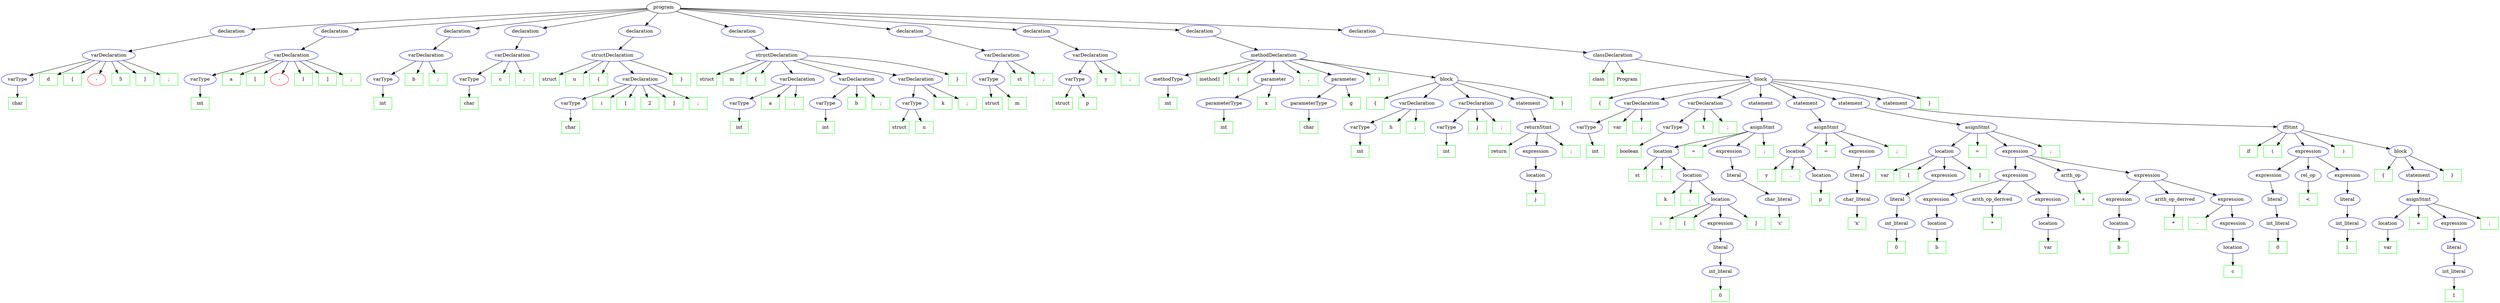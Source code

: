// gramatic
digraph Gramatica {
	0 [label=program]
	1 [label=declaration color=blue shape=ellipse]
	0 -> 1
	2 [label=varDeclaration color=blue shape=ellipse]
	1 -> 2
	3 [label=varType color=blue shape=ellipse]
	2 -> 3
	4 [label=char color=green shape=rectangle]
	3 -> 4
	5 [label=d color=green shape=rectangle]
	2 -> 5
	6 [label="[" color=green shape=rectangle]
	2 -> 6
	7 [label="-" color=red shape=ellipse]
	2 -> 7
	8 [label=5 color=green shape=rectangle]
	2 -> 8
	9 [label="]" color=green shape=rectangle]
	2 -> 9
	10 [label=";" color=green shape=rectangle]
	2 -> 10
	11 [label=declaration color=blue shape=ellipse]
	0 -> 11
	12 [label=varDeclaration color=blue shape=ellipse]
	11 -> 12
	13 [label=varType color=blue shape=ellipse]
	12 -> 13
	14 [label=int color=green shape=rectangle]
	13 -> 14
	15 [label=a color=green shape=rectangle]
	12 -> 15
	16 [label="[" color=green shape=rectangle]
	12 -> 16
	17 [label="-" color=red shape=ellipse]
	12 -> 17
	18 [label=1 color=green shape=rectangle]
	12 -> 18
	19 [label="]" color=green shape=rectangle]
	12 -> 19
	20 [label=";" color=green shape=rectangle]
	12 -> 20
	21 [label=declaration color=blue shape=ellipse]
	0 -> 21
	22 [label=varDeclaration color=blue shape=ellipse]
	21 -> 22
	23 [label=varType color=blue shape=ellipse]
	22 -> 23
	24 [label=int color=green shape=rectangle]
	23 -> 24
	25 [label=b color=green shape=rectangle]
	22 -> 25
	26 [label=";" color=green shape=rectangle]
	22 -> 26
	27 [label=declaration color=blue shape=ellipse]
	0 -> 27
	28 [label=varDeclaration color=blue shape=ellipse]
	27 -> 28
	29 [label=varType color=blue shape=ellipse]
	28 -> 29
	30 [label=char color=green shape=rectangle]
	29 -> 30
	31 [label=c color=green shape=rectangle]
	28 -> 31
	32 [label=";" color=green shape=rectangle]
	28 -> 32
	33 [label=declaration color=blue shape=ellipse]
	0 -> 33
	34 [label=structDeclaration color=blue shape=ellipse]
	33 -> 34
	35 [label=struct color=green shape=rectangle]
	34 -> 35
	36 [label=u color=green shape=rectangle]
	34 -> 36
	37 [label="{" color=green shape=rectangle]
	34 -> 37
	38 [label=varDeclaration color=blue shape=ellipse]
	34 -> 38
	39 [label=varType color=blue shape=ellipse]
	38 -> 39
	40 [label=char color=green shape=rectangle]
	39 -> 40
	41 [label=i color=green shape=rectangle]
	38 -> 41
	42 [label="[" color=green shape=rectangle]
	38 -> 42
	43 [label=2 color=green shape=rectangle]
	38 -> 43
	44 [label="]" color=green shape=rectangle]
	38 -> 44
	45 [label=";" color=green shape=rectangle]
	38 -> 45
	46 [label="}" color=green shape=rectangle]
	34 -> 46
	47 [label=declaration color=blue shape=ellipse]
	0 -> 47
	48 [label=structDeclaration color=blue shape=ellipse]
	47 -> 48
	49 [label=struct color=green shape=rectangle]
	48 -> 49
	50 [label=m color=green shape=rectangle]
	48 -> 50
	51 [label="{" color=green shape=rectangle]
	48 -> 51
	52 [label=varDeclaration color=blue shape=ellipse]
	48 -> 52
	53 [label=varType color=blue shape=ellipse]
	52 -> 53
	54 [label=int color=green shape=rectangle]
	53 -> 54
	55 [label=a color=green shape=rectangle]
	52 -> 55
	56 [label=";" color=green shape=rectangle]
	52 -> 56
	57 [label=varDeclaration color=blue shape=ellipse]
	48 -> 57
	58 [label=varType color=blue shape=ellipse]
	57 -> 58
	59 [label=int color=green shape=rectangle]
	58 -> 59
	60 [label=b color=green shape=rectangle]
	57 -> 60
	61 [label=";" color=green shape=rectangle]
	57 -> 61
	62 [label=varDeclaration color=blue shape=ellipse]
	48 -> 62
	63 [label=varType color=blue shape=ellipse]
	62 -> 63
	64 [label=struct color=green shape=rectangle]
	63 -> 64
	65 [label=u color=green shape=rectangle]
	63 -> 65
	66 [label=k color=green shape=rectangle]
	62 -> 66
	67 [label=";" color=green shape=rectangle]
	62 -> 67
	68 [label="}" color=green shape=rectangle]
	48 -> 68
	69 [label=declaration color=blue shape=ellipse]
	0 -> 69
	70 [label=varDeclaration color=blue shape=ellipse]
	69 -> 70
	71 [label=varType color=blue shape=ellipse]
	70 -> 71
	72 [label=struct color=green shape=rectangle]
	71 -> 72
	73 [label=m color=green shape=rectangle]
	71 -> 73
	74 [label=st color=green shape=rectangle]
	70 -> 74
	75 [label=";" color=green shape=rectangle]
	70 -> 75
	76 [label=declaration color=blue shape=ellipse]
	0 -> 76
	77 [label=varDeclaration color=blue shape=ellipse]
	76 -> 77
	78 [label=varType color=blue shape=ellipse]
	77 -> 78
	79 [label=struct color=green shape=rectangle]
	78 -> 79
	80 [label=p color=green shape=rectangle]
	78 -> 80
	81 [label=y color=green shape=rectangle]
	77 -> 81
	82 [label=";" color=green shape=rectangle]
	77 -> 82
	83 [label=declaration color=blue shape=ellipse]
	0 -> 83
	84 [label=methodDeclaration color=blue shape=ellipse]
	83 -> 84
	85 [label=methodType color=blue shape=ellipse]
	84 -> 85
	86 [label=int color=green shape=rectangle]
	85 -> 86
	87 [label=method1 color=green shape=rectangle]
	84 -> 87
	88 [label="(" color=green shape=rectangle]
	84 -> 88
	89 [label=parameter color=blue shape=ellipse]
	84 -> 89
	90 [label=parameterType color=blue shape=ellipse]
	89 -> 90
	91 [label=int color=green shape=rectangle]
	90 -> 91
	92 [label=x color=green shape=rectangle]
	89 -> 92
	93 [label="," color=green shape=rectangle]
	84 -> 93
	94 [label=parameter color=blue shape=ellipse]
	84 -> 94
	95 [label=parameterType color=blue shape=ellipse]
	94 -> 95
	96 [label=char color=green shape=rectangle]
	95 -> 96
	97 [label=g color=green shape=rectangle]
	94 -> 97
	98 [label=")" color=green shape=rectangle]
	84 -> 98
	99 [label=block color=blue shape=ellipse]
	84 -> 99
	100 [label="{" color=green shape=rectangle]
	99 -> 100
	101 [label=varDeclaration color=blue shape=ellipse]
	99 -> 101
	102 [label=varType color=blue shape=ellipse]
	101 -> 102
	103 [label=int color=green shape=rectangle]
	102 -> 103
	104 [label=h color=green shape=rectangle]
	101 -> 104
	105 [label=";" color=green shape=rectangle]
	101 -> 105
	106 [label=varDeclaration color=blue shape=ellipse]
	99 -> 106
	107 [label=varType color=blue shape=ellipse]
	106 -> 107
	108 [label=int color=green shape=rectangle]
	107 -> 108
	109 [label=j color=green shape=rectangle]
	106 -> 109
	110 [label=";" color=green shape=rectangle]
	106 -> 110
	111 [label=statement color=blue shape=ellipse]
	99 -> 111
	112 [label=returnStmt color=blue shape=ellipse]
	111 -> 112
	113 [label=return color=green shape=rectangle]
	112 -> 113
	114 [label=expression color=blue shape=ellipse]
	112 -> 114
	115 [label=location color=blue shape=ellipse]
	114 -> 115
	116 [label=j color=green shape=rectangle]
	115 -> 116
	117 [label=";" color=green shape=rectangle]
	112 -> 117
	118 [label="}" color=green shape=rectangle]
	99 -> 118
	119 [label=declaration color=blue shape=ellipse]
	0 -> 119
	120 [label=classDeclaration color=blue shape=ellipse]
	119 -> 120
	121 [label=class color=green shape=rectangle]
	120 -> 121
	122 [label=Program color=green shape=rectangle]
	120 -> 122
	123 [label=block color=blue shape=ellipse]
	120 -> 123
	124 [label="{" color=green shape=rectangle]
	123 -> 124
	125 [label=varDeclaration color=blue shape=ellipse]
	123 -> 125
	126 [label=varType color=blue shape=ellipse]
	125 -> 126
	127 [label=int color=green shape=rectangle]
	126 -> 127
	128 [label=var color=green shape=rectangle]
	125 -> 128
	129 [label=";" color=green shape=rectangle]
	125 -> 129
	130 [label=varDeclaration color=blue shape=ellipse]
	123 -> 130
	131 [label=varType color=blue shape=ellipse]
	130 -> 131
	132 [label=boolean color=green shape=rectangle]
	131 -> 132
	133 [label=t color=green shape=rectangle]
	130 -> 133
	134 [label=";" color=green shape=rectangle]
	130 -> 134
	135 [label=statement color=blue shape=ellipse]
	123 -> 135
	136 [label=asignStmt color=blue shape=ellipse]
	135 -> 136
	137 [label=location color=blue shape=ellipse]
	136 -> 137
	138 [label=st color=green shape=rectangle]
	137 -> 138
	139 [label="." color=green shape=rectangle]
	137 -> 139
	140 [label=location color=blue shape=ellipse]
	137 -> 140
	141 [label=k color=green shape=rectangle]
	140 -> 141
	142 [label="." color=green shape=rectangle]
	140 -> 142
	143 [label=location color=blue shape=ellipse]
	140 -> 143
	144 [label=i color=green shape=rectangle]
	143 -> 144
	145 [label="[" color=green shape=rectangle]
	143 -> 145
	146 [label=expression color=blue shape=ellipse]
	143 -> 146
	147 [label=literal color=blue shape=ellipse]
	146 -> 147
	148 [label=int_literal color=blue shape=ellipse]
	147 -> 148
	149 [label=0 color=green shape=rectangle]
	148 -> 149
	150 [label="]" color=green shape=rectangle]
	143 -> 150
	151 [label="=" color=green shape=rectangle]
	136 -> 151
	152 [label=expression color=blue shape=ellipse]
	136 -> 152
	153 [label=literal color=blue shape=ellipse]
	152 -> 153
	154 [label=char_literal color=blue shape=ellipse]
	153 -> 154
	155 [label="'c'" color=green shape=rectangle]
	154 -> 155
	156 [label=";" color=green shape=rectangle]
	136 -> 156
	157 [label=statement color=blue shape=ellipse]
	123 -> 157
	158 [label=asignStmt color=blue shape=ellipse]
	157 -> 158
	159 [label=location color=blue shape=ellipse]
	158 -> 159
	160 [label=y color=green shape=rectangle]
	159 -> 160
	161 [label="." color=green shape=rectangle]
	159 -> 161
	162 [label=location color=blue shape=ellipse]
	159 -> 162
	163 [label=p color=green shape=rectangle]
	162 -> 163
	164 [label="=" color=green shape=rectangle]
	158 -> 164
	165 [label=expression color=blue shape=ellipse]
	158 -> 165
	166 [label=literal color=blue shape=ellipse]
	165 -> 166
	167 [label=char_literal color=blue shape=ellipse]
	166 -> 167
	168 [label="'x'" color=green shape=rectangle]
	167 -> 168
	169 [label=";" color=green shape=rectangle]
	158 -> 169
	170 [label=statement color=blue shape=ellipse]
	123 -> 170
	171 [label=asignStmt color=blue shape=ellipse]
	170 -> 171
	172 [label=location color=blue shape=ellipse]
	171 -> 172
	173 [label=var color=green shape=rectangle]
	172 -> 173
	174 [label="[" color=green shape=rectangle]
	172 -> 174
	175 [label=expression color=blue shape=ellipse]
	172 -> 175
	176 [label=literal color=blue shape=ellipse]
	175 -> 176
	177 [label=int_literal color=blue shape=ellipse]
	176 -> 177
	178 [label=0 color=green shape=rectangle]
	177 -> 178
	179 [label="]" color=green shape=rectangle]
	172 -> 179
	180 [label="=" color=green shape=rectangle]
	171 -> 180
	181 [label=expression color=blue shape=ellipse]
	171 -> 181
	182 [label=expression color=blue shape=ellipse]
	181 -> 182
	183 [label=expression color=blue shape=ellipse]
	182 -> 183
	184 [label=location color=blue shape=ellipse]
	183 -> 184
	185 [label=b color=green shape=rectangle]
	184 -> 185
	186 [label=arith_op_derived color=blue shape=ellipse]
	182 -> 186
	187 [label="*" color=green shape=rectangle]
	186 -> 187
	188 [label=expression color=blue shape=ellipse]
	182 -> 188
	189 [label=location color=blue shape=ellipse]
	188 -> 189
	190 [label=var color=green shape=rectangle]
	189 -> 190
	191 [label=arith_op color=blue shape=ellipse]
	181 -> 191
	192 [label="+" color=green shape=rectangle]
	191 -> 192
	193 [label=expression color=blue shape=ellipse]
	181 -> 193
	194 [label=expression color=blue shape=ellipse]
	193 -> 194
	195 [label=location color=blue shape=ellipse]
	194 -> 195
	196 [label=b color=green shape=rectangle]
	195 -> 196
	197 [label=arith_op_derived color=blue shape=ellipse]
	193 -> 197
	198 [label="*" color=green shape=rectangle]
	197 -> 198
	199 [label=expression color=blue shape=ellipse]
	193 -> 199
	200 [label="-" color=green shape=rectangle]
	199 -> 200
	201 [label=expression color=blue shape=ellipse]
	199 -> 201
	202 [label=location color=blue shape=ellipse]
	201 -> 202
	203 [label=c color=green shape=rectangle]
	202 -> 203
	204 [label=";" color=green shape=rectangle]
	171 -> 204
	205 [label=statement color=blue shape=ellipse]
	123 -> 205
	206 [label=ifStmt color=blue shape=ellipse]
	205 -> 206
	207 [label=if color=green shape=rectangle]
	206 -> 207
	208 [label="(" color=green shape=rectangle]
	206 -> 208
	209 [label=expression color=blue shape=ellipse]
	206 -> 209
	210 [label=expression color=blue shape=ellipse]
	209 -> 210
	211 [label=literal color=blue shape=ellipse]
	210 -> 211
	212 [label=int_literal color=blue shape=ellipse]
	211 -> 212
	213 [label=0 color=green shape=rectangle]
	212 -> 213
	214 [label=rel_op color=blue shape=ellipse]
	209 -> 214
	215 [label="<" color=green shape=rectangle]
	214 -> 215
	216 [label=expression color=blue shape=ellipse]
	209 -> 216
	217 [label=literal color=blue shape=ellipse]
	216 -> 217
	218 [label=int_literal color=blue shape=ellipse]
	217 -> 218
	219 [label=1 color=green shape=rectangle]
	218 -> 219
	220 [label=")" color=green shape=rectangle]
	206 -> 220
	221 [label=block color=blue shape=ellipse]
	206 -> 221
	222 [label="{" color=green shape=rectangle]
	221 -> 222
	223 [label=statement color=blue shape=ellipse]
	221 -> 223
	224 [label=asignStmt color=blue shape=ellipse]
	223 -> 224
	225 [label=location color=blue shape=ellipse]
	224 -> 225
	226 [label=var color=green shape=rectangle]
	225 -> 226
	227 [label="=" color=green shape=rectangle]
	224 -> 227
	228 [label=expression color=blue shape=ellipse]
	224 -> 228
	229 [label=literal color=blue shape=ellipse]
	228 -> 229
	230 [label=int_literal color=blue shape=ellipse]
	229 -> 230
	231 [label=1 color=green shape=rectangle]
	230 -> 231
	232 [label=";" color=green shape=rectangle]
	224 -> 232
	233 [label="}" color=green shape=rectangle]
	221 -> 233
	234 [label="}" color=green shape=rectangle]
	123 -> 234
}
